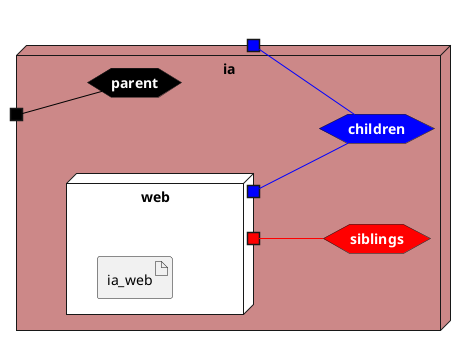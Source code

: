 @startuml

left to right direction







node "ia" #cc8888 {


    hexagon parentnet #black [
            <b><color:white>parent</color></b>
    ]
    
    portin " " as parentnetPortIn #black
    parentnetPortIn -[#black]- parentnet
    
    hexagon childrennet #blue [
            <b><color:white>children</color></b>
    ]
    
    portout " " as childrennetPortOut #blue
    childrennet -[#blue]- childrennetPortOut
    
    hexagon siblingsnet #red [
            <b><color:white>siblings</color></b>
    ]
    

node "web" as webService #white {
    portOut " " as webServicechildrennet #blue
   webServicechildrennet -[#blue]- childrennet
       portOut " " as webServicesiblingsnet #red
   webServicesiblingsnet -[#red]- siblingsnet
   

    artifact "ia_web" as ia_webimage
    
}

}


@enduml
